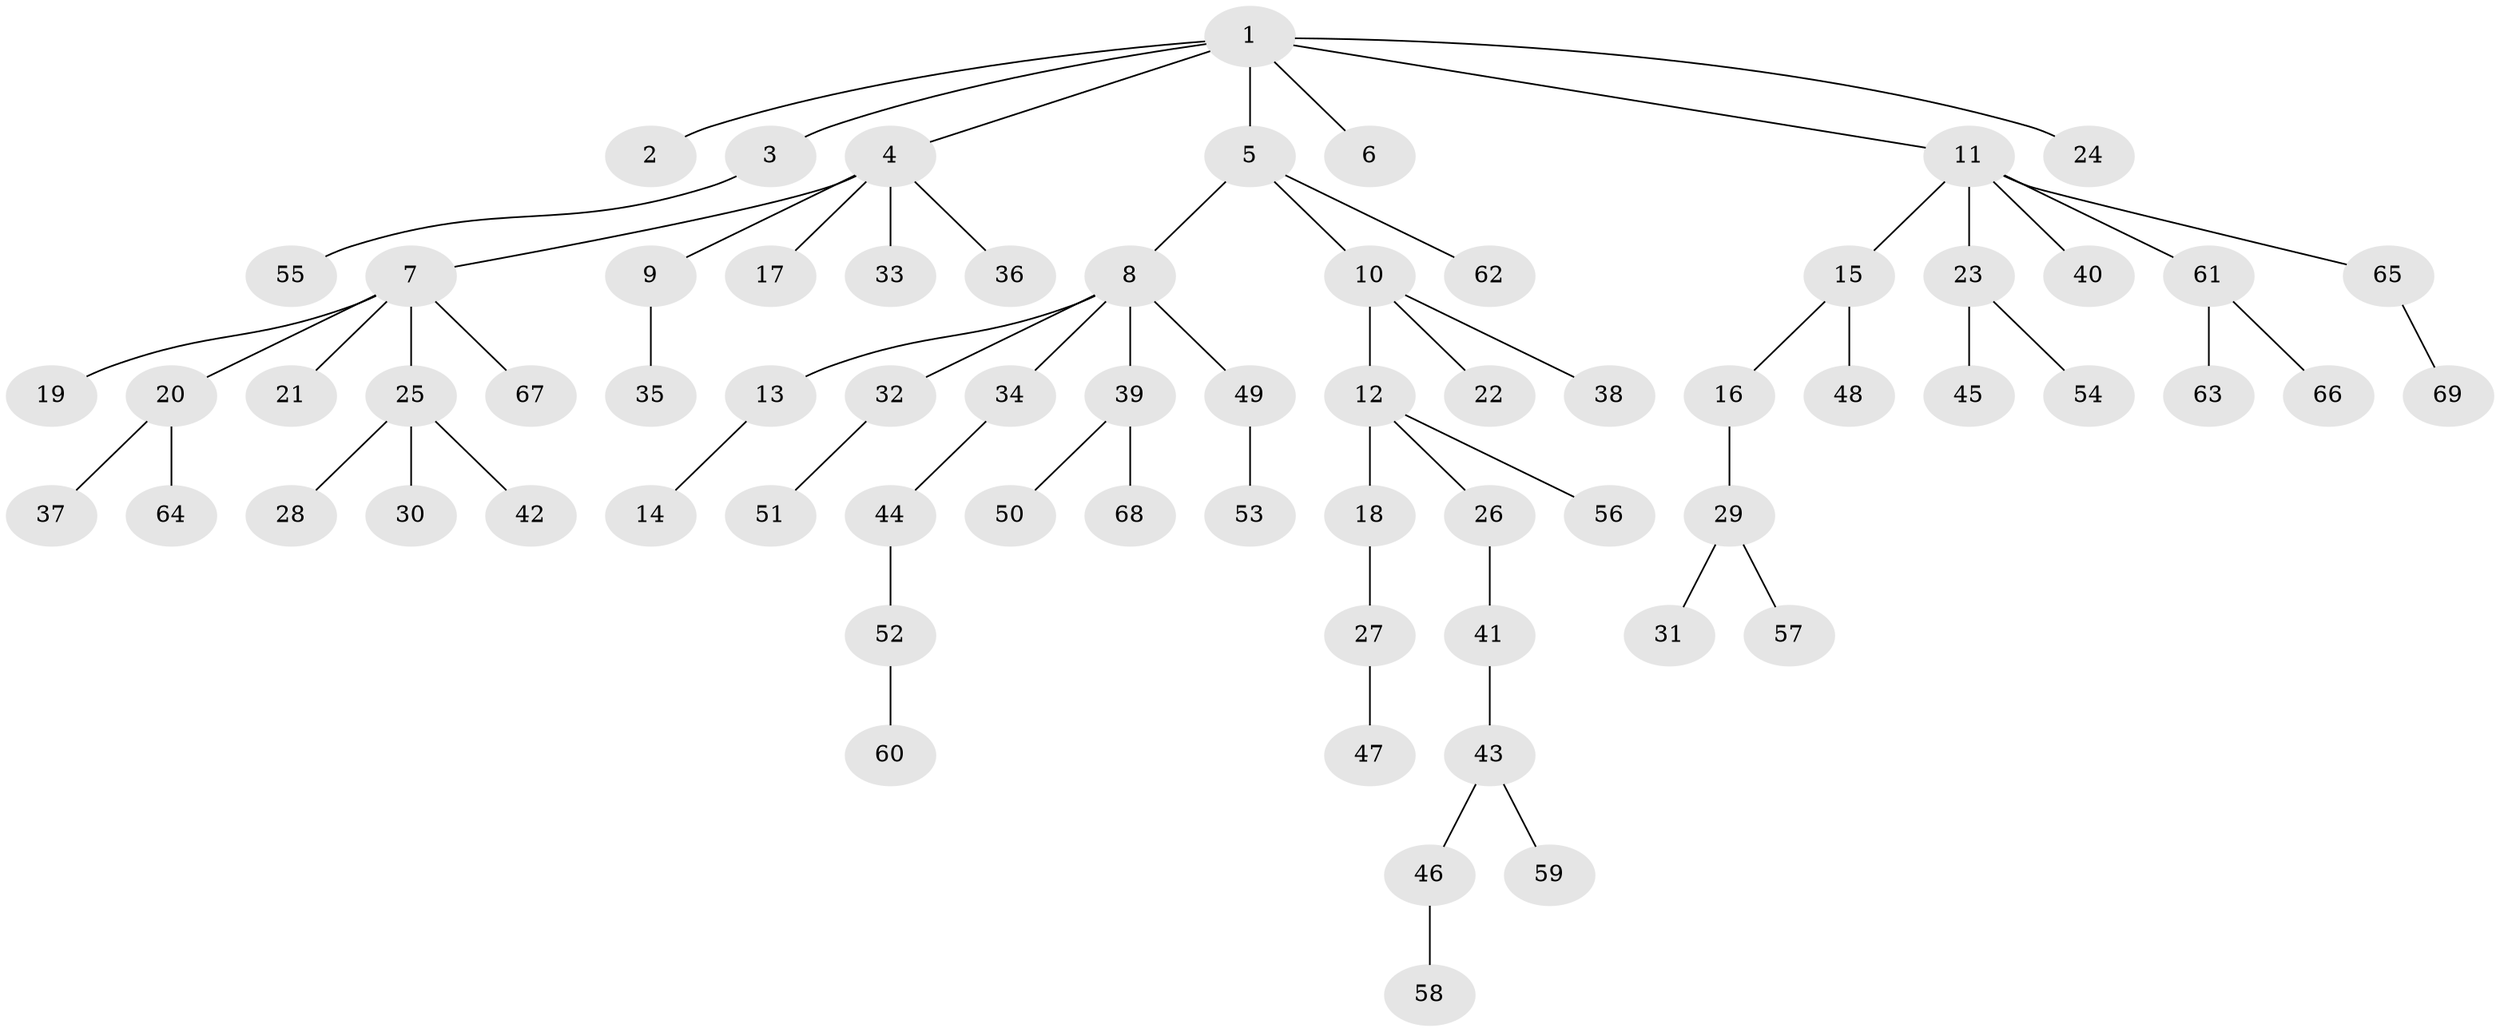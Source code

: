 // coarse degree distribution, {1: 0.5714285714285714, 5: 0.07142857142857142, 4: 0.10714285714285714, 2: 0.17857142857142858, 3: 0.07142857142857142}
// Generated by graph-tools (version 1.1) at 2025/37/03/04/25 23:37:22]
// undirected, 69 vertices, 68 edges
graph export_dot {
  node [color=gray90,style=filled];
  1;
  2;
  3;
  4;
  5;
  6;
  7;
  8;
  9;
  10;
  11;
  12;
  13;
  14;
  15;
  16;
  17;
  18;
  19;
  20;
  21;
  22;
  23;
  24;
  25;
  26;
  27;
  28;
  29;
  30;
  31;
  32;
  33;
  34;
  35;
  36;
  37;
  38;
  39;
  40;
  41;
  42;
  43;
  44;
  45;
  46;
  47;
  48;
  49;
  50;
  51;
  52;
  53;
  54;
  55;
  56;
  57;
  58;
  59;
  60;
  61;
  62;
  63;
  64;
  65;
  66;
  67;
  68;
  69;
  1 -- 2;
  1 -- 3;
  1 -- 4;
  1 -- 5;
  1 -- 6;
  1 -- 11;
  1 -- 24;
  3 -- 55;
  4 -- 7;
  4 -- 9;
  4 -- 17;
  4 -- 33;
  4 -- 36;
  5 -- 8;
  5 -- 10;
  5 -- 62;
  7 -- 19;
  7 -- 20;
  7 -- 21;
  7 -- 25;
  7 -- 67;
  8 -- 13;
  8 -- 32;
  8 -- 34;
  8 -- 39;
  8 -- 49;
  9 -- 35;
  10 -- 12;
  10 -- 22;
  10 -- 38;
  11 -- 15;
  11 -- 23;
  11 -- 40;
  11 -- 61;
  11 -- 65;
  12 -- 18;
  12 -- 26;
  12 -- 56;
  13 -- 14;
  15 -- 16;
  15 -- 48;
  16 -- 29;
  18 -- 27;
  20 -- 37;
  20 -- 64;
  23 -- 45;
  23 -- 54;
  25 -- 28;
  25 -- 30;
  25 -- 42;
  26 -- 41;
  27 -- 47;
  29 -- 31;
  29 -- 57;
  32 -- 51;
  34 -- 44;
  39 -- 50;
  39 -- 68;
  41 -- 43;
  43 -- 46;
  43 -- 59;
  44 -- 52;
  46 -- 58;
  49 -- 53;
  52 -- 60;
  61 -- 63;
  61 -- 66;
  65 -- 69;
}

